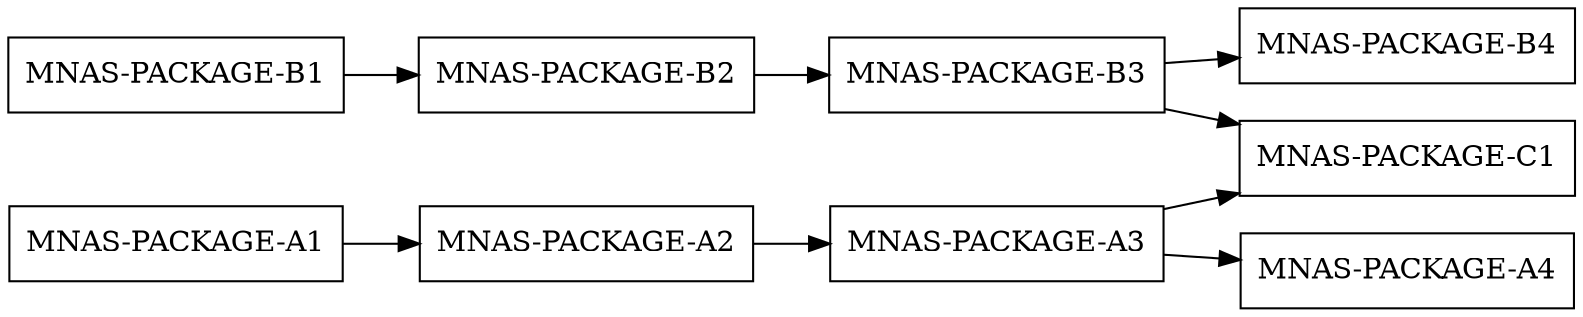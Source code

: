 digraph G {
  rankdir=LR
  node[shape=box]
"MNAS-PACKAGE-B1"
"MNAS-PACKAGE-B1"
"MNAS-PACKAGE-B2"
"MNAS-PACKAGE-B2"
"MNAS-PACKAGE-B2"
"MNAS-PACKAGE-B3"
"MNAS-PACKAGE-B3"
"MNAS-PACKAGE-B3"
"MNAS-PACKAGE-C1"
"MNAS-PACKAGE-B3"
"MNAS-PACKAGE-B4"
"MNAS-PACKAGE-A1"
"MNAS-PACKAGE-A1"
"MNAS-PACKAGE-A2"
"MNAS-PACKAGE-A2"
"MNAS-PACKAGE-A2"
"MNAS-PACKAGE-A3"
"MNAS-PACKAGE-B4"
"MNAS-PACKAGE-A3"
"MNAS-PACKAGE-A3"
"MNAS-PACKAGE-C1"
"MNAS-PACKAGE-A3"
"MNAS-PACKAGE-A4"
"MNAS-PACKAGE-A4"
"MNAS-PACKAGE-C1"
"MNAS-PACKAGE-B1" -> "MNAS-PACKAGE-B2"
"MNAS-PACKAGE-B2" -> "MNAS-PACKAGE-B3"
"MNAS-PACKAGE-B3" -> "MNAS-PACKAGE-C1"
"MNAS-PACKAGE-B3" -> "MNAS-PACKAGE-B4"
"MNAS-PACKAGE-A1" -> "MNAS-PACKAGE-A2"
"MNAS-PACKAGE-A2" -> "MNAS-PACKAGE-A3"
"MNAS-PACKAGE-A3" -> "MNAS-PACKAGE-C1"
"MNAS-PACKAGE-A3" -> "MNAS-PACKAGE-A4"
}
